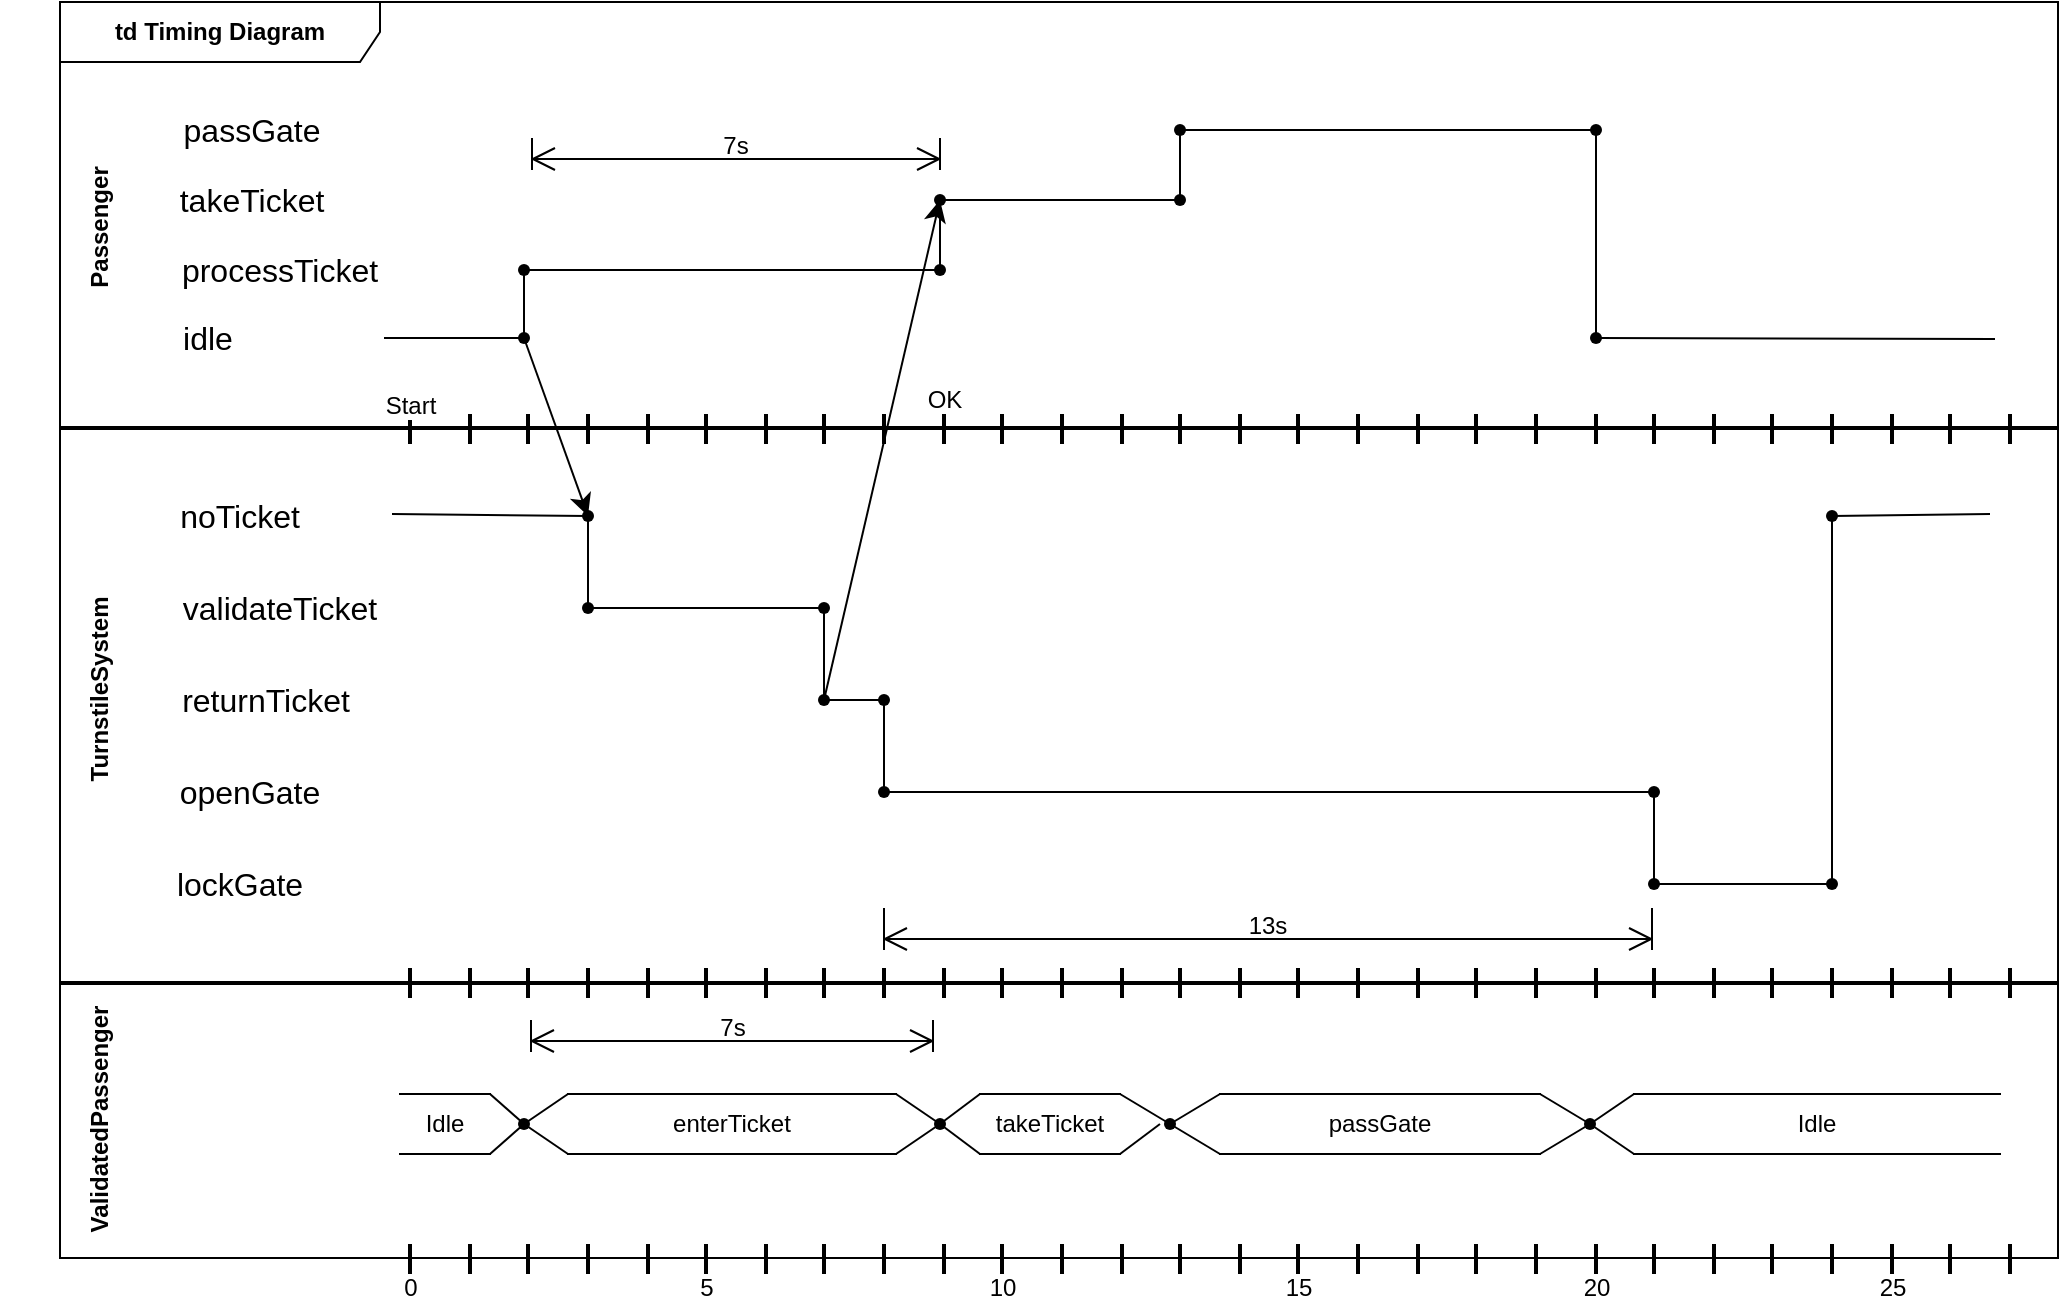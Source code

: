 <mxfile version="25.0.2">
  <diagram name="Page-1" id="YgiLFZP5ekWXbiqk66ZL">
    <mxGraphModel dx="1261" dy="37" grid="1" gridSize="10" guides="1" tooltips="1" connect="1" arrows="1" fold="1" page="0" pageScale="1" pageWidth="1169" pageHeight="827" math="0" shadow="0">
      <root>
        <mxCell id="0" />
        <mxCell id="1" parent="0" />
        <mxCell id="_1h60Payq04_R_aweM01-5" value="td Timing Diagram" style="shape=umlFrame;whiteSpace=wrap;html=1;pointerEvents=0;recursiveResize=0;container=1;collapsible=0;width=160;fontStyle=1" vertex="1" parent="1">
          <mxGeometry x="360" y="1107" width="999" height="628" as="geometry" />
        </mxCell>
        <mxCell id="_1h60Payq04_R_aweM01-6" value="idle" style="text;html=1;align=center;verticalAlign=middle;whiteSpace=wrap;rounded=0;fontSize=16;" vertex="1" parent="_1h60Payq04_R_aweM01-5">
          <mxGeometry x="44" y="153" width="60" height="30" as="geometry" />
        </mxCell>
        <mxCell id="_1h60Payq04_R_aweM01-9" value="processTicket" style="text;html=1;align=center;verticalAlign=middle;whiteSpace=wrap;rounded=0;fontSize=16;" vertex="1" parent="_1h60Payq04_R_aweM01-5">
          <mxGeometry x="80" y="119" width="60" height="30" as="geometry" />
        </mxCell>
        <mxCell id="_1h60Payq04_R_aweM01-10" value="passGate" style="text;html=1;align=center;verticalAlign=middle;whiteSpace=wrap;rounded=0;fontSize=16;" vertex="1" parent="_1h60Payq04_R_aweM01-5">
          <mxGeometry x="66" y="49" width="60" height="30" as="geometry" />
        </mxCell>
        <mxCell id="_1h60Payq04_R_aweM01-11" value="takeTicket" style="text;html=1;align=center;verticalAlign=middle;whiteSpace=wrap;rounded=0;fontSize=16;" vertex="1" parent="_1h60Payq04_R_aweM01-5">
          <mxGeometry x="66" y="84" width="60" height="30" as="geometry" />
        </mxCell>
        <mxCell id="_1h60Payq04_R_aweM01-12" value="noTicket" style="text;html=1;align=center;verticalAlign=middle;whiteSpace=wrap;rounded=0;fontSize=16;" vertex="1" parent="_1h60Payq04_R_aweM01-5">
          <mxGeometry x="60" y="242" width="60" height="30" as="geometry" />
        </mxCell>
        <mxCell id="_1h60Payq04_R_aweM01-13" value="validateTicket" style="text;html=1;align=center;verticalAlign=middle;whiteSpace=wrap;rounded=0;fontSize=16;" vertex="1" parent="_1h60Payq04_R_aweM01-5">
          <mxGeometry x="80" y="288" width="60" height="30" as="geometry" />
        </mxCell>
        <mxCell id="_1h60Payq04_R_aweM01-14" value="returnTicket" style="text;html=1;align=center;verticalAlign=middle;whiteSpace=wrap;rounded=0;fontSize=16;" vertex="1" parent="_1h60Payq04_R_aweM01-5">
          <mxGeometry x="73" y="334" width="60" height="30" as="geometry" />
        </mxCell>
        <mxCell id="_1h60Payq04_R_aweM01-15" value="openGate" style="text;html=1;align=center;verticalAlign=middle;whiteSpace=wrap;rounded=0;fontSize=16;" vertex="1" parent="_1h60Payq04_R_aweM01-5">
          <mxGeometry x="65" y="380" width="60" height="30" as="geometry" />
        </mxCell>
        <mxCell id="_1h60Payq04_R_aweM01-31" style="edgeStyle=none;curved=1;rounded=0;orthogonalLoop=1;jettySize=auto;html=1;fontSize=12;startSize=8;endSize=8;endArrow=none;endFill=0;" edge="1" parent="_1h60Payq04_R_aweM01-5" source="_1h60Payq04_R_aweM01-21" target="_1h60Payq04_R_aweM01-22">
          <mxGeometry relative="1" as="geometry" />
        </mxCell>
        <mxCell id="_1h60Payq04_R_aweM01-118" style="edgeStyle=none;shape=connector;curved=1;rounded=0;orthogonalLoop=1;jettySize=auto;html=1;strokeColor=default;align=center;verticalAlign=middle;fontFamily=Helvetica;fontSize=12;fontColor=default;labelBackgroundColor=default;startSize=8;endArrow=classic;endFill=1;endSize=8;" edge="1" parent="_1h60Payq04_R_aweM01-5" source="_1h60Payq04_R_aweM01-21" target="_1h60Payq04_R_aweM01-34">
          <mxGeometry relative="1" as="geometry" />
        </mxCell>
        <mxCell id="_1h60Payq04_R_aweM01-21" value="" style="shape=waypoint;sketch=0;fillStyle=solid;size=6;pointerEvents=1;points=[];fillColor=none;resizable=0;rotatable=0;perimeter=centerPerimeter;snapToPoint=1;" vertex="1" parent="_1h60Payq04_R_aweM01-5">
          <mxGeometry x="222" y="158" width="20" height="20" as="geometry" />
        </mxCell>
        <mxCell id="_1h60Payq04_R_aweM01-38" style="edgeStyle=none;shape=connector;curved=1;rounded=0;orthogonalLoop=1;jettySize=auto;html=1;strokeColor=default;align=center;verticalAlign=middle;fontFamily=Helvetica;fontSize=12;fontColor=default;labelBackgroundColor=default;startSize=8;endArrow=none;endFill=0;endSize=8;" edge="1" parent="_1h60Payq04_R_aweM01-5" source="_1h60Payq04_R_aweM01-22" target="_1h60Payq04_R_aweM01-32">
          <mxGeometry relative="1" as="geometry" />
        </mxCell>
        <mxCell id="_1h60Payq04_R_aweM01-22" value="" style="shape=waypoint;sketch=0;fillStyle=solid;size=6;pointerEvents=1;points=[];fillColor=none;resizable=0;rotatable=0;perimeter=centerPerimeter;snapToPoint=1;" vertex="1" parent="_1h60Payq04_R_aweM01-5">
          <mxGeometry x="222" y="124" width="20" height="20" as="geometry" />
        </mxCell>
        <mxCell id="_1h60Payq04_R_aweM01-54" style="edgeStyle=none;shape=connector;curved=1;rounded=0;orthogonalLoop=1;jettySize=auto;html=1;strokeColor=default;align=center;verticalAlign=middle;fontFamily=Helvetica;fontSize=12;fontColor=default;labelBackgroundColor=default;startSize=8;endArrow=none;endFill=0;endSize=8;" edge="1" parent="_1h60Payq04_R_aweM01-5" source="_1h60Payq04_R_aweM01-23" target="_1h60Payq04_R_aweM01-35">
          <mxGeometry relative="1" as="geometry" />
        </mxCell>
        <mxCell id="_1h60Payq04_R_aweM01-23" value="" style="shape=waypoint;sketch=0;fillStyle=solid;size=6;pointerEvents=1;points=[];fillColor=none;resizable=0;rotatable=0;perimeter=centerPerimeter;snapToPoint=1;" vertex="1" parent="_1h60Payq04_R_aweM01-5">
          <mxGeometry x="254" y="293" width="20" height="20" as="geometry" />
        </mxCell>
        <mxCell id="_1h60Payq04_R_aweM01-56" style="edgeStyle=none;shape=connector;curved=1;rounded=0;orthogonalLoop=1;jettySize=auto;html=1;strokeColor=default;align=center;verticalAlign=middle;fontFamily=Helvetica;fontSize=12;fontColor=default;labelBackgroundColor=default;startSize=8;endArrow=none;endFill=0;endSize=8;" edge="1" parent="_1h60Payq04_R_aweM01-5" source="_1h60Payq04_R_aweM01-24" target="_1h60Payq04_R_aweM01-36">
          <mxGeometry relative="1" as="geometry" />
        </mxCell>
        <mxCell id="_1h60Payq04_R_aweM01-24" value="" style="shape=waypoint;sketch=0;fillStyle=solid;size=6;pointerEvents=1;points=[];fillColor=none;resizable=0;rotatable=0;perimeter=centerPerimeter;snapToPoint=1;" vertex="1" parent="_1h60Payq04_R_aweM01-5">
          <mxGeometry x="372" y="339" width="20" height="20" as="geometry" />
        </mxCell>
        <mxCell id="_1h60Payq04_R_aweM01-40" style="edgeStyle=none;shape=connector;curved=1;rounded=0;orthogonalLoop=1;jettySize=auto;html=1;strokeColor=default;align=center;verticalAlign=middle;fontFamily=Helvetica;fontSize=12;fontColor=default;labelBackgroundColor=default;startSize=8;endArrow=none;endFill=0;endSize=8;" edge="1" parent="_1h60Payq04_R_aweM01-5" source="_1h60Payq04_R_aweM01-25" target="_1h60Payq04_R_aweM01-33">
          <mxGeometry relative="1" as="geometry" />
        </mxCell>
        <mxCell id="_1h60Payq04_R_aweM01-25" value="" style="shape=waypoint;sketch=0;fillStyle=solid;size=6;pointerEvents=1;points=[];fillColor=none;resizable=0;rotatable=0;perimeter=centerPerimeter;snapToPoint=1;" vertex="1" parent="_1h60Payq04_R_aweM01-5">
          <mxGeometry x="430" y="89" width="20" height="20" as="geometry" />
        </mxCell>
        <mxCell id="_1h60Payq04_R_aweM01-60" style="edgeStyle=none;shape=connector;curved=1;rounded=0;orthogonalLoop=1;jettySize=auto;html=1;strokeColor=default;align=center;verticalAlign=middle;fontFamily=Helvetica;fontSize=12;fontColor=default;labelBackgroundColor=default;startSize=8;endArrow=none;endFill=0;endSize=8;" edge="1" parent="_1h60Payq04_R_aweM01-5" source="_1h60Payq04_R_aweM01-26" target="_1h60Payq04_R_aweM01-37">
          <mxGeometry relative="1" as="geometry" />
        </mxCell>
        <mxCell id="_1h60Payq04_R_aweM01-26" value="" style="shape=waypoint;sketch=0;fillStyle=solid;size=6;pointerEvents=1;points=[];fillColor=none;resizable=0;rotatable=0;perimeter=centerPerimeter;snapToPoint=1;" vertex="1" parent="_1h60Payq04_R_aweM01-5">
          <mxGeometry x="402" y="385" width="20" height="20" as="geometry" />
        </mxCell>
        <mxCell id="_1h60Payq04_R_aweM01-44" style="edgeStyle=none;shape=connector;curved=1;rounded=0;orthogonalLoop=1;jettySize=auto;html=1;strokeColor=default;align=center;verticalAlign=middle;fontFamily=Helvetica;fontSize=12;fontColor=default;labelBackgroundColor=default;startSize=8;endArrow=none;endFill=0;endSize=8;" edge="1" parent="_1h60Payq04_R_aweM01-5" source="_1h60Payq04_R_aweM01-27" target="_1h60Payq04_R_aweM01-43">
          <mxGeometry relative="1" as="geometry" />
        </mxCell>
        <mxCell id="_1h60Payq04_R_aweM01-27" value="" style="shape=waypoint;sketch=0;fillStyle=solid;size=6;pointerEvents=1;points=[];fillColor=none;resizable=0;rotatable=0;perimeter=centerPerimeter;snapToPoint=1;" vertex="1" parent="_1h60Payq04_R_aweM01-5">
          <mxGeometry x="550" y="54" width="20" height="20" as="geometry" />
        </mxCell>
        <mxCell id="_1h60Payq04_R_aweM01-28" value="lockGate" style="text;html=1;align=center;verticalAlign=middle;whiteSpace=wrap;rounded=0;fontSize=16;" vertex="1" parent="_1h60Payq04_R_aweM01-5">
          <mxGeometry x="60" y="426" width="60" height="30" as="geometry" />
        </mxCell>
        <mxCell id="_1h60Payq04_R_aweM01-62" style="edgeStyle=none;shape=connector;curved=1;rounded=0;orthogonalLoop=1;jettySize=auto;html=1;strokeColor=default;align=center;verticalAlign=middle;fontFamily=Helvetica;fontSize=12;fontColor=default;labelBackgroundColor=default;startSize=8;endArrow=none;endFill=0;endSize=8;" edge="1" parent="_1h60Payq04_R_aweM01-5" source="_1h60Payq04_R_aweM01-29" target="_1h60Payq04_R_aweM01-59">
          <mxGeometry relative="1" as="geometry" />
        </mxCell>
        <mxCell id="_1h60Payq04_R_aweM01-29" value="" style="shape=waypoint;sketch=0;fillStyle=solid;size=6;pointerEvents=1;points=[];fillColor=none;resizable=0;rotatable=0;perimeter=centerPerimeter;snapToPoint=1;" vertex="1" parent="_1h60Payq04_R_aweM01-5">
          <mxGeometry x="787" y="431" width="20" height="20" as="geometry" />
        </mxCell>
        <mxCell id="_1h60Payq04_R_aweM01-39" style="edgeStyle=none;shape=connector;curved=1;rounded=0;orthogonalLoop=1;jettySize=auto;html=1;strokeColor=default;align=center;verticalAlign=middle;fontFamily=Helvetica;fontSize=12;fontColor=default;labelBackgroundColor=default;startSize=8;endArrow=none;endFill=0;endSize=8;" edge="1" parent="_1h60Payq04_R_aweM01-5" source="_1h60Payq04_R_aweM01-32" target="_1h60Payq04_R_aweM01-25">
          <mxGeometry relative="1" as="geometry" />
        </mxCell>
        <mxCell id="_1h60Payq04_R_aweM01-32" value="" style="shape=waypoint;sketch=0;fillStyle=solid;size=6;pointerEvents=1;points=[];fillColor=none;resizable=0;rotatable=0;perimeter=centerPerimeter;snapToPoint=1;fontFamily=Helvetica;fontSize=12;fontColor=default;labelBackgroundColor=default;" vertex="1" parent="_1h60Payq04_R_aweM01-5">
          <mxGeometry x="430" y="124" width="20" height="20" as="geometry" />
        </mxCell>
        <mxCell id="_1h60Payq04_R_aweM01-41" style="edgeStyle=none;shape=connector;curved=1;rounded=0;orthogonalLoop=1;jettySize=auto;html=1;strokeColor=default;align=center;verticalAlign=middle;fontFamily=Helvetica;fontSize=12;fontColor=default;labelBackgroundColor=default;startSize=8;endArrow=none;endFill=0;endSize=8;" edge="1" parent="_1h60Payq04_R_aweM01-5" source="_1h60Payq04_R_aweM01-33" target="_1h60Payq04_R_aweM01-27">
          <mxGeometry relative="1" as="geometry" />
        </mxCell>
        <mxCell id="_1h60Payq04_R_aweM01-33" value="" style="shape=waypoint;sketch=0;fillStyle=solid;size=6;pointerEvents=1;points=[];fillColor=none;resizable=0;rotatable=0;perimeter=centerPerimeter;snapToPoint=1;fontFamily=Helvetica;fontSize=12;fontColor=default;labelBackgroundColor=default;" vertex="1" parent="_1h60Payq04_R_aweM01-5">
          <mxGeometry x="550" y="89" width="20" height="20" as="geometry" />
        </mxCell>
        <mxCell id="_1h60Payq04_R_aweM01-53" style="edgeStyle=none;shape=connector;curved=1;rounded=0;orthogonalLoop=1;jettySize=auto;html=1;strokeColor=default;align=center;verticalAlign=middle;fontFamily=Helvetica;fontSize=12;fontColor=default;labelBackgroundColor=default;startSize=8;endArrow=none;endFill=0;endSize=8;" edge="1" parent="_1h60Payq04_R_aweM01-5" source="_1h60Payq04_R_aweM01-34" target="_1h60Payq04_R_aweM01-23">
          <mxGeometry relative="1" as="geometry" />
        </mxCell>
        <mxCell id="_1h60Payq04_R_aweM01-34" value="" style="shape=waypoint;sketch=0;fillStyle=solid;size=6;pointerEvents=1;points=[];fillColor=none;resizable=0;rotatable=0;perimeter=centerPerimeter;snapToPoint=1;fontFamily=Helvetica;fontSize=12;fontColor=default;labelBackgroundColor=default;" vertex="1" parent="_1h60Payq04_R_aweM01-5">
          <mxGeometry x="254" y="247" width="20" height="20" as="geometry" />
        </mxCell>
        <mxCell id="_1h60Payq04_R_aweM01-55" style="edgeStyle=none;shape=connector;curved=1;rounded=0;orthogonalLoop=1;jettySize=auto;html=1;strokeColor=default;align=center;verticalAlign=middle;fontFamily=Helvetica;fontSize=12;fontColor=default;labelBackgroundColor=default;startSize=8;endArrow=none;endFill=0;endSize=8;" edge="1" parent="_1h60Payq04_R_aweM01-5" source="_1h60Payq04_R_aweM01-35" target="_1h60Payq04_R_aweM01-24">
          <mxGeometry relative="1" as="geometry" />
        </mxCell>
        <mxCell id="_1h60Payq04_R_aweM01-35" value="" style="shape=waypoint;sketch=0;fillStyle=solid;size=6;pointerEvents=1;points=[];fillColor=none;resizable=0;rotatable=0;perimeter=centerPerimeter;snapToPoint=1;fontFamily=Helvetica;fontSize=12;fontColor=default;labelBackgroundColor=default;" vertex="1" parent="_1h60Payq04_R_aweM01-5">
          <mxGeometry x="372" y="293" width="20" height="20" as="geometry" />
        </mxCell>
        <mxCell id="_1h60Payq04_R_aweM01-57" style="edgeStyle=none;shape=connector;curved=1;rounded=0;orthogonalLoop=1;jettySize=auto;html=1;strokeColor=default;align=center;verticalAlign=middle;fontFamily=Helvetica;fontSize=12;fontColor=default;labelBackgroundColor=default;startSize=8;endArrow=none;endFill=0;endSize=8;" edge="1" parent="_1h60Payq04_R_aweM01-5" source="_1h60Payq04_R_aweM01-36" target="_1h60Payq04_R_aweM01-26">
          <mxGeometry relative="1" as="geometry">
            <mxPoint x="460" y="395" as="targetPoint" />
          </mxGeometry>
        </mxCell>
        <mxCell id="_1h60Payq04_R_aweM01-36" value="" style="shape=waypoint;sketch=0;fillStyle=solid;size=6;pointerEvents=1;points=[];fillColor=none;resizable=0;rotatable=0;perimeter=centerPerimeter;snapToPoint=1;fontFamily=Helvetica;fontSize=12;fontColor=default;labelBackgroundColor=default;" vertex="1" parent="_1h60Payq04_R_aweM01-5">
          <mxGeometry x="402" y="339" width="20" height="20" as="geometry" />
        </mxCell>
        <mxCell id="_1h60Payq04_R_aweM01-61" style="edgeStyle=none;shape=connector;curved=1;rounded=0;orthogonalLoop=1;jettySize=auto;html=1;strokeColor=default;align=center;verticalAlign=middle;fontFamily=Helvetica;fontSize=12;fontColor=default;labelBackgroundColor=default;startSize=8;endArrow=none;endFill=0;endSize=8;" edge="1" parent="_1h60Payq04_R_aweM01-5" source="_1h60Payq04_R_aweM01-37" target="_1h60Payq04_R_aweM01-29">
          <mxGeometry relative="1" as="geometry" />
        </mxCell>
        <mxCell id="_1h60Payq04_R_aweM01-37" value="" style="shape=waypoint;sketch=0;fillStyle=solid;size=6;pointerEvents=1;points=[];fillColor=none;resizable=0;rotatable=0;perimeter=centerPerimeter;snapToPoint=1;fontFamily=Helvetica;fontSize=12;fontColor=default;labelBackgroundColor=default;" vertex="1" parent="_1h60Payq04_R_aweM01-5">
          <mxGeometry x="787" y="385" width="20" height="20" as="geometry" />
        </mxCell>
        <mxCell id="_1h60Payq04_R_aweM01-46" style="edgeStyle=none;shape=connector;curved=1;rounded=0;orthogonalLoop=1;jettySize=auto;html=1;strokeColor=default;align=center;verticalAlign=middle;fontFamily=Helvetica;fontSize=12;fontColor=default;labelBackgroundColor=default;startSize=8;endArrow=none;endFill=0;endSize=8;" edge="1" parent="_1h60Payq04_R_aweM01-5" source="_1h60Payq04_R_aweM01-42">
          <mxGeometry relative="1" as="geometry">
            <mxPoint x="967.5" y="168.5" as="targetPoint" />
          </mxGeometry>
        </mxCell>
        <mxCell id="_1h60Payq04_R_aweM01-42" value="" style="shape=waypoint;sketch=0;fillStyle=solid;size=6;pointerEvents=1;points=[];fillColor=none;resizable=0;rotatable=0;perimeter=centerPerimeter;snapToPoint=1;fontFamily=Helvetica;fontSize=12;fontColor=default;labelBackgroundColor=default;" vertex="1" parent="_1h60Payq04_R_aweM01-5">
          <mxGeometry x="758" y="158" width="20" height="20" as="geometry" />
        </mxCell>
        <mxCell id="_1h60Payq04_R_aweM01-30" value="" style="endArrow=none;html=1;rounded=0;fontSize=12;startSize=8;endSize=8;curved=1;" edge="1" parent="_1h60Payq04_R_aweM01-5" target="_1h60Payq04_R_aweM01-21">
          <mxGeometry width="50" height="50" relative="1" as="geometry">
            <mxPoint x="162" y="168" as="sourcePoint" />
            <mxPoint x="504" y="253" as="targetPoint" />
          </mxGeometry>
        </mxCell>
        <mxCell id="_1h60Payq04_R_aweM01-45" style="edgeStyle=none;shape=connector;curved=1;rounded=0;orthogonalLoop=1;jettySize=auto;html=1;strokeColor=default;align=center;verticalAlign=middle;fontFamily=Helvetica;fontSize=12;fontColor=default;labelBackgroundColor=default;startSize=8;endArrow=none;endFill=0;endSize=8;" edge="1" parent="_1h60Payq04_R_aweM01-5" source="_1h60Payq04_R_aweM01-43" target="_1h60Payq04_R_aweM01-42">
          <mxGeometry relative="1" as="geometry" />
        </mxCell>
        <mxCell id="_1h60Payq04_R_aweM01-43" value="" style="shape=waypoint;sketch=0;fillStyle=solid;size=6;pointerEvents=1;points=[];fillColor=none;resizable=0;rotatable=0;perimeter=centerPerimeter;snapToPoint=1;fontFamily=Helvetica;fontSize=12;fontColor=default;labelBackgroundColor=default;" vertex="1" parent="_1h60Payq04_R_aweM01-5">
          <mxGeometry x="758" y="54" width="20" height="20" as="geometry" />
        </mxCell>
        <mxCell id="_1h60Payq04_R_aweM01-52" value="" style="endArrow=none;html=1;rounded=0;strokeColor=default;align=center;verticalAlign=middle;fontFamily=Helvetica;fontSize=12;fontColor=default;labelBackgroundColor=default;edgeStyle=none;startSize=8;endSize=8;curved=1;" edge="1" parent="_1h60Payq04_R_aweM01-5" target="_1h60Payq04_R_aweM01-34">
          <mxGeometry width="50" height="50" relative="1" as="geometry">
            <mxPoint x="166" y="256" as="sourcePoint" />
            <mxPoint x="504" y="24" as="targetPoint" />
          </mxGeometry>
        </mxCell>
        <mxCell id="_1h60Payq04_R_aweM01-64" style="edgeStyle=none;shape=connector;curved=1;rounded=0;orthogonalLoop=1;jettySize=auto;html=1;strokeColor=default;align=center;verticalAlign=middle;fontFamily=Helvetica;fontSize=12;fontColor=default;labelBackgroundColor=default;startSize=8;endArrow=none;endFill=0;endSize=8;" edge="1" parent="_1h60Payq04_R_aweM01-5" source="_1h60Payq04_R_aweM01-58">
          <mxGeometry relative="1" as="geometry">
            <mxPoint x="965" y="256" as="targetPoint" />
          </mxGeometry>
        </mxCell>
        <mxCell id="_1h60Payq04_R_aweM01-58" value="" style="shape=waypoint;sketch=0;fillStyle=solid;size=6;pointerEvents=1;points=[];fillColor=none;resizable=0;rotatable=0;perimeter=centerPerimeter;snapToPoint=1;fontFamily=Helvetica;fontSize=12;fontColor=default;labelBackgroundColor=default;" vertex="1" parent="_1h60Payq04_R_aweM01-5">
          <mxGeometry x="876" y="247" width="20" height="20" as="geometry" />
        </mxCell>
        <mxCell id="_1h60Payq04_R_aweM01-63" style="edgeStyle=none;shape=connector;curved=1;rounded=0;orthogonalLoop=1;jettySize=auto;html=1;strokeColor=default;align=center;verticalAlign=middle;fontFamily=Helvetica;fontSize=12;fontColor=default;labelBackgroundColor=default;startSize=8;endArrow=none;endFill=0;endSize=8;" edge="1" parent="_1h60Payq04_R_aweM01-5" source="_1h60Payq04_R_aweM01-59" target="_1h60Payq04_R_aweM01-58">
          <mxGeometry relative="1" as="geometry" />
        </mxCell>
        <mxCell id="_1h60Payq04_R_aweM01-59" value="" style="shape=waypoint;sketch=0;fillStyle=solid;size=6;pointerEvents=1;points=[];fillColor=none;resizable=0;rotatable=0;perimeter=centerPerimeter;snapToPoint=1;fontFamily=Helvetica;fontSize=12;fontColor=default;labelBackgroundColor=default;" vertex="1" parent="_1h60Payq04_R_aweM01-5">
          <mxGeometry x="876" y="431" width="20" height="20" as="geometry" />
        </mxCell>
        <mxCell id="_1h60Payq04_R_aweM01-90" value="" style="group" vertex="1" connectable="0" parent="_1h60Payq04_R_aweM01-5">
          <mxGeometry y="205.5" width="999" height="17.5" as="geometry" />
        </mxCell>
        <mxCell id="_1h60Payq04_R_aweM01-50" value="" style="line;strokeWidth=2;html=1;fontFamily=Helvetica;fontSize=12;fontColor=default;labelBackgroundColor=default;" vertex="1" parent="_1h60Payq04_R_aweM01-90">
          <mxGeometry y="2.5" width="999" height="10" as="geometry" />
        </mxCell>
        <mxCell id="_1h60Payq04_R_aweM01-65" value="" style="line;strokeWidth=2;direction=south;html=1;fontFamily=Helvetica;fontSize=12;fontColor=default;labelBackgroundColor=default;verticalAlign=bottom;" vertex="1" parent="_1h60Payq04_R_aweM01-90">
          <mxGeometry x="259" y="0.5" width="10" height="15" as="geometry" />
        </mxCell>
        <mxCell id="_1h60Payq04_R_aweM01-66" value="" style="line;strokeWidth=2;direction=south;html=1;fontFamily=Helvetica;fontSize=12;fontColor=default;labelBackgroundColor=default;verticalAlign=bottom;" vertex="1" parent="_1h60Payq04_R_aweM01-90">
          <mxGeometry x="348" y="0.5" width="10" height="15" as="geometry" />
        </mxCell>
        <mxCell id="_1h60Payq04_R_aweM01-67" value="" style="line;strokeWidth=2;direction=south;html=1;fontFamily=Helvetica;fontSize=12;fontColor=default;labelBackgroundColor=default;verticalAlign=bottom;" vertex="1" parent="_1h60Payq04_R_aweM01-90">
          <mxGeometry x="289" y="0.5" width="10" height="15" as="geometry" />
        </mxCell>
        <mxCell id="_1h60Payq04_R_aweM01-68" value="" style="line;strokeWidth=2;direction=south;html=1;fontFamily=Helvetica;fontSize=12;fontColor=default;labelBackgroundColor=default;verticalAlign=bottom;" vertex="1" parent="_1h60Payq04_R_aweM01-90">
          <mxGeometry x="318" y="0.5" width="10" height="15" as="geometry" />
        </mxCell>
        <mxCell id="_1h60Payq04_R_aweM01-69" value="" style="line;strokeWidth=2;direction=south;html=1;fontFamily=Helvetica;fontSize=12;fontColor=default;labelBackgroundColor=default;verticalAlign=bottom;" vertex="1" parent="_1h60Payq04_R_aweM01-90">
          <mxGeometry x="377" y="0.5" width="10" height="15" as="geometry" />
        </mxCell>
        <mxCell id="_1h60Payq04_R_aweM01-70" value="" style="line;strokeWidth=2;direction=south;html=1;fontFamily=Helvetica;fontSize=12;fontColor=default;labelBackgroundColor=default;verticalAlign=bottom;" vertex="1" parent="_1h60Payq04_R_aweM01-90">
          <mxGeometry x="407" y="0.5" width="10" height="15" as="geometry" />
        </mxCell>
        <mxCell id="_1h60Payq04_R_aweM01-71" value="OK" style="line;strokeWidth=2;direction=south;html=1;fontFamily=Helvetica;fontSize=12;fontColor=default;labelBackgroundColor=default;verticalAlign=bottom;spacingTop=0;spacingBottom=13;" vertex="1" parent="_1h60Payq04_R_aweM01-90">
          <mxGeometry x="437" y="0.5" width="10" height="15" as="geometry" />
        </mxCell>
        <mxCell id="_1h60Payq04_R_aweM01-72" value="" style="line;strokeWidth=2;direction=south;html=1;fontFamily=Helvetica;fontSize=12;fontColor=default;labelBackgroundColor=default;verticalAlign=bottom;" vertex="1" parent="_1h60Payq04_R_aweM01-90">
          <mxGeometry x="466" y="0.5" width="10" height="15" as="geometry" />
        </mxCell>
        <mxCell id="_1h60Payq04_R_aweM01-73" value="" style="line;strokeWidth=2;direction=south;html=1;fontFamily=Helvetica;fontSize=12;fontColor=default;labelBackgroundColor=default;verticalAlign=bottom;" vertex="1" parent="_1h60Payq04_R_aweM01-90">
          <mxGeometry x="496" y="0.5" width="10" height="15" as="geometry" />
        </mxCell>
        <mxCell id="_1h60Payq04_R_aweM01-74" value="" style="line;strokeWidth=2;direction=south;html=1;fontFamily=Helvetica;fontSize=12;fontColor=default;labelBackgroundColor=default;verticalAlign=bottom;" vertex="1" parent="_1h60Payq04_R_aweM01-90">
          <mxGeometry x="526" y="0.5" width="10" height="15" as="geometry" />
        </mxCell>
        <mxCell id="_1h60Payq04_R_aweM01-75" value="" style="line;strokeWidth=2;direction=south;html=1;fontFamily=Helvetica;fontSize=12;fontColor=default;labelBackgroundColor=default;verticalAlign=bottom;" vertex="1" parent="_1h60Payq04_R_aweM01-90">
          <mxGeometry x="555" y="0.5" width="10" height="15" as="geometry" />
        </mxCell>
        <mxCell id="_1h60Payq04_R_aweM01-76" value="" style="line;strokeWidth=2;direction=south;html=1;fontFamily=Helvetica;fontSize=12;fontColor=default;labelBackgroundColor=default;verticalAlign=bottom;" vertex="1" parent="_1h60Payq04_R_aweM01-90">
          <mxGeometry x="585" y="0.5" width="10" height="15" as="geometry" />
        </mxCell>
        <mxCell id="_1h60Payq04_R_aweM01-77" value="" style="line;strokeWidth=2;direction=south;html=1;fontFamily=Helvetica;fontSize=12;fontColor=default;labelBackgroundColor=default;verticalAlign=bottom;" vertex="1" parent="_1h60Payq04_R_aweM01-90">
          <mxGeometry x="614" y="0.5" width="10" height="15" as="geometry" />
        </mxCell>
        <mxCell id="_1h60Payq04_R_aweM01-78" value="" style="line;strokeWidth=2;direction=south;html=1;fontFamily=Helvetica;fontSize=12;fontColor=default;labelBackgroundColor=default;verticalAlign=bottom;" vertex="1" parent="_1h60Payq04_R_aweM01-90">
          <mxGeometry x="644" y="0.5" width="10" height="15" as="geometry" />
        </mxCell>
        <mxCell id="_1h60Payq04_R_aweM01-79" value="" style="line;strokeWidth=2;direction=south;html=1;fontFamily=Helvetica;fontSize=12;fontColor=default;labelBackgroundColor=default;verticalAlign=bottom;" vertex="1" parent="_1h60Payq04_R_aweM01-90">
          <mxGeometry x="674" y="0.5" width="10" height="15" as="geometry" />
        </mxCell>
        <mxCell id="_1h60Payq04_R_aweM01-80" value="" style="line;strokeWidth=2;direction=south;html=1;fontFamily=Helvetica;fontSize=12;fontColor=default;labelBackgroundColor=default;verticalAlign=bottom;" vertex="1" parent="_1h60Payq04_R_aweM01-90">
          <mxGeometry x="703" y="0.5" width="10" height="15" as="geometry" />
        </mxCell>
        <mxCell id="_1h60Payq04_R_aweM01-81" value="" style="line;strokeWidth=2;direction=south;html=1;fontFamily=Helvetica;fontSize=12;fontColor=default;labelBackgroundColor=default;verticalAlign=bottom;" vertex="1" parent="_1h60Payq04_R_aweM01-90">
          <mxGeometry x="733" y="0.5" width="10" height="15" as="geometry" />
        </mxCell>
        <mxCell id="_1h60Payq04_R_aweM01-82" value="" style="line;strokeWidth=2;direction=south;html=1;fontFamily=Helvetica;fontSize=12;fontColor=default;labelBackgroundColor=default;verticalAlign=bottom;" vertex="1" parent="_1h60Payq04_R_aweM01-90">
          <mxGeometry x="763" y="0.5" width="10" height="15" as="geometry" />
        </mxCell>
        <mxCell id="_1h60Payq04_R_aweM01-83" value="" style="line;strokeWidth=2;direction=south;html=1;fontFamily=Helvetica;fontSize=12;fontColor=default;labelBackgroundColor=default;verticalAlign=bottom;" vertex="1" parent="_1h60Payq04_R_aweM01-90">
          <mxGeometry x="792" y="0.5" width="10" height="15" as="geometry" />
        </mxCell>
        <mxCell id="_1h60Payq04_R_aweM01-84" value="" style="line;strokeWidth=2;direction=south;html=1;fontFamily=Helvetica;fontSize=12;fontColor=default;labelBackgroundColor=default;verticalAlign=bottom;" vertex="1" parent="_1h60Payq04_R_aweM01-90">
          <mxGeometry x="822" y="0.5" width="10" height="15" as="geometry" />
        </mxCell>
        <mxCell id="_1h60Payq04_R_aweM01-85" value="" style="line;strokeWidth=2;direction=south;html=1;fontFamily=Helvetica;fontSize=12;fontColor=default;labelBackgroundColor=default;verticalAlign=bottom;" vertex="1" parent="_1h60Payq04_R_aweM01-90">
          <mxGeometry x="851" y="0.5" width="10" height="15" as="geometry" />
        </mxCell>
        <mxCell id="_1h60Payq04_R_aweM01-86" value="" style="line;strokeWidth=2;direction=south;html=1;fontFamily=Helvetica;fontSize=12;fontColor=default;labelBackgroundColor=default;verticalAlign=bottom;" vertex="1" parent="_1h60Payq04_R_aweM01-90">
          <mxGeometry x="881" y="0.5" width="10" height="15" as="geometry" />
        </mxCell>
        <mxCell id="_1h60Payq04_R_aweM01-87" value="" style="line;strokeWidth=2;direction=south;html=1;fontFamily=Helvetica;fontSize=12;fontColor=default;labelBackgroundColor=default;verticalAlign=bottom;" vertex="1" parent="_1h60Payq04_R_aweM01-90">
          <mxGeometry x="911" y="0.5" width="10" height="15" as="geometry" />
        </mxCell>
        <mxCell id="_1h60Payq04_R_aweM01-88" value="" style="line;strokeWidth=2;direction=south;html=1;fontFamily=Helvetica;fontSize=12;fontColor=default;labelBackgroundColor=default;verticalAlign=bottom;" vertex="1" parent="_1h60Payq04_R_aweM01-90">
          <mxGeometry x="940" y="0.5" width="10" height="15" as="geometry" />
        </mxCell>
        <mxCell id="_1h60Payq04_R_aweM01-89" value="" style="line;strokeWidth=2;direction=south;html=1;fontFamily=Helvetica;fontSize=12;fontColor=default;labelBackgroundColor=default;verticalAlign=bottom;" vertex="1" parent="_1h60Payq04_R_aweM01-90">
          <mxGeometry x="970" y="0.5" width="10" height="15" as="geometry" />
        </mxCell>
        <mxCell id="_1h60Payq04_R_aweM01-122" value="" style="line;strokeWidth=2;direction=south;html=1;fontFamily=Helvetica;fontSize=12;fontColor=default;labelBackgroundColor=default;verticalAlign=bottom;" vertex="1" parent="_1h60Payq04_R_aweM01-90">
          <mxGeometry x="200" y="0.5" width="10" height="15" as="geometry" />
        </mxCell>
        <mxCell id="_1h60Payq04_R_aweM01-123" value="Start" style="line;strokeWidth=2;direction=south;html=1;fontFamily=Helvetica;fontSize=12;fontColor=default;labelBackgroundColor=default;verticalAlign=bottom;spacingBottom=10;" vertex="1" parent="_1h60Payq04_R_aweM01-90">
          <mxGeometry x="170" y="0.5" width="10" height="15" as="geometry" />
        </mxCell>
        <mxCell id="_1h60Payq04_R_aweM01-91" value="" style="group" vertex="1" connectable="0" parent="_1h60Payq04_R_aweM01-5">
          <mxGeometry y="483" width="999" height="17.5" as="geometry" />
        </mxCell>
        <mxCell id="_1h60Payq04_R_aweM01-92" value="" style="line;strokeWidth=2;html=1;fontFamily=Helvetica;fontSize=12;fontColor=default;labelBackgroundColor=default;" vertex="1" parent="_1h60Payq04_R_aweM01-91">
          <mxGeometry y="2.5" width="999" height="10" as="geometry" />
        </mxCell>
        <mxCell id="_1h60Payq04_R_aweM01-93" value="" style="line;strokeWidth=2;direction=south;html=1;fontFamily=Helvetica;fontSize=12;fontColor=default;labelBackgroundColor=default;verticalAlign=bottom;" vertex="1" parent="_1h60Payq04_R_aweM01-91">
          <mxGeometry x="259" width="10" height="15" as="geometry" />
        </mxCell>
        <mxCell id="_1h60Payq04_R_aweM01-94" value="" style="line;strokeWidth=2;direction=south;html=1;fontFamily=Helvetica;fontSize=12;fontColor=default;labelBackgroundColor=default;verticalAlign=bottom;" vertex="1" parent="_1h60Payq04_R_aweM01-91">
          <mxGeometry x="348" width="10" height="15" as="geometry" />
        </mxCell>
        <mxCell id="_1h60Payq04_R_aweM01-95" value="" style="line;strokeWidth=2;direction=south;html=1;fontFamily=Helvetica;fontSize=12;fontColor=default;labelBackgroundColor=default;verticalAlign=bottom;" vertex="1" parent="_1h60Payq04_R_aweM01-91">
          <mxGeometry x="289" width="10" height="15" as="geometry" />
        </mxCell>
        <mxCell id="_1h60Payq04_R_aweM01-96" value="" style="line;strokeWidth=2;direction=south;html=1;fontFamily=Helvetica;fontSize=12;fontColor=default;labelBackgroundColor=default;verticalAlign=bottom;" vertex="1" parent="_1h60Payq04_R_aweM01-91">
          <mxGeometry x="318" width="10" height="15" as="geometry" />
        </mxCell>
        <mxCell id="_1h60Payq04_R_aweM01-97" value="" style="line;strokeWidth=2;direction=south;html=1;fontFamily=Helvetica;fontSize=12;fontColor=default;labelBackgroundColor=default;verticalAlign=bottom;" vertex="1" parent="_1h60Payq04_R_aweM01-91">
          <mxGeometry x="377" width="10" height="15" as="geometry" />
        </mxCell>
        <mxCell id="_1h60Payq04_R_aweM01-98" value="" style="line;strokeWidth=2;direction=south;html=1;fontFamily=Helvetica;fontSize=12;fontColor=default;labelBackgroundColor=default;verticalAlign=bottom;" vertex="1" parent="_1h60Payq04_R_aweM01-91">
          <mxGeometry x="407" width="10" height="15" as="geometry" />
        </mxCell>
        <mxCell id="_1h60Payq04_R_aweM01-99" value="" style="line;strokeWidth=2;direction=south;html=1;fontFamily=Helvetica;fontSize=12;fontColor=default;labelBackgroundColor=default;verticalAlign=bottom;" vertex="1" parent="_1h60Payq04_R_aweM01-91">
          <mxGeometry x="437" width="10" height="15" as="geometry" />
        </mxCell>
        <mxCell id="_1h60Payq04_R_aweM01-100" value="" style="line;strokeWidth=2;direction=south;html=1;fontFamily=Helvetica;fontSize=12;fontColor=default;labelBackgroundColor=default;verticalAlign=bottom;" vertex="1" parent="_1h60Payq04_R_aweM01-91">
          <mxGeometry x="466" width="10" height="15" as="geometry" />
        </mxCell>
        <mxCell id="_1h60Payq04_R_aweM01-101" value="" style="line;strokeWidth=2;direction=south;html=1;fontFamily=Helvetica;fontSize=12;fontColor=default;labelBackgroundColor=default;verticalAlign=bottom;" vertex="1" parent="_1h60Payq04_R_aweM01-91">
          <mxGeometry x="496" width="10" height="15" as="geometry" />
        </mxCell>
        <mxCell id="_1h60Payq04_R_aweM01-102" value="" style="line;strokeWidth=2;direction=south;html=1;fontFamily=Helvetica;fontSize=12;fontColor=default;labelBackgroundColor=default;verticalAlign=bottom;" vertex="1" parent="_1h60Payq04_R_aweM01-91">
          <mxGeometry x="526" width="10" height="15" as="geometry" />
        </mxCell>
        <mxCell id="_1h60Payq04_R_aweM01-103" value="" style="line;strokeWidth=2;direction=south;html=1;fontFamily=Helvetica;fontSize=12;fontColor=default;labelBackgroundColor=default;verticalAlign=bottom;" vertex="1" parent="_1h60Payq04_R_aweM01-91">
          <mxGeometry x="555" width="10" height="15" as="geometry" />
        </mxCell>
        <mxCell id="_1h60Payq04_R_aweM01-104" value="" style="line;strokeWidth=2;direction=south;html=1;fontFamily=Helvetica;fontSize=12;fontColor=default;labelBackgroundColor=default;verticalAlign=bottom;" vertex="1" parent="_1h60Payq04_R_aweM01-91">
          <mxGeometry x="585" width="10" height="15" as="geometry" />
        </mxCell>
        <mxCell id="_1h60Payq04_R_aweM01-105" value="" style="line;strokeWidth=2;direction=south;html=1;fontFamily=Helvetica;fontSize=12;fontColor=default;labelBackgroundColor=default;verticalAlign=bottom;" vertex="1" parent="_1h60Payq04_R_aweM01-91">
          <mxGeometry x="614" width="10" height="15" as="geometry" />
        </mxCell>
        <mxCell id="_1h60Payq04_R_aweM01-106" value="" style="line;strokeWidth=2;direction=south;html=1;fontFamily=Helvetica;fontSize=12;fontColor=default;labelBackgroundColor=default;verticalAlign=bottom;" vertex="1" parent="_1h60Payq04_R_aweM01-91">
          <mxGeometry x="644" width="10" height="15" as="geometry" />
        </mxCell>
        <mxCell id="_1h60Payq04_R_aweM01-107" value="" style="line;strokeWidth=2;direction=south;html=1;fontFamily=Helvetica;fontSize=12;fontColor=default;labelBackgroundColor=default;verticalAlign=bottom;" vertex="1" parent="_1h60Payq04_R_aweM01-91">
          <mxGeometry x="674" width="10" height="15" as="geometry" />
        </mxCell>
        <mxCell id="_1h60Payq04_R_aweM01-108" value="" style="line;strokeWidth=2;direction=south;html=1;fontFamily=Helvetica;fontSize=12;fontColor=default;labelBackgroundColor=default;verticalAlign=bottom;" vertex="1" parent="_1h60Payq04_R_aweM01-91">
          <mxGeometry x="703" width="10" height="15" as="geometry" />
        </mxCell>
        <mxCell id="_1h60Payq04_R_aweM01-109" value="" style="line;strokeWidth=2;direction=south;html=1;fontFamily=Helvetica;fontSize=12;fontColor=default;labelBackgroundColor=default;verticalAlign=bottom;" vertex="1" parent="_1h60Payq04_R_aweM01-91">
          <mxGeometry x="733" width="10" height="15" as="geometry" />
        </mxCell>
        <mxCell id="_1h60Payq04_R_aweM01-110" value="" style="line;strokeWidth=2;direction=south;html=1;fontFamily=Helvetica;fontSize=12;fontColor=default;labelBackgroundColor=default;verticalAlign=bottom;" vertex="1" parent="_1h60Payq04_R_aweM01-91">
          <mxGeometry x="763" width="10" height="15" as="geometry" />
        </mxCell>
        <mxCell id="_1h60Payq04_R_aweM01-111" value="" style="line;strokeWidth=2;direction=south;html=1;fontFamily=Helvetica;fontSize=12;fontColor=default;labelBackgroundColor=default;verticalAlign=bottom;" vertex="1" parent="_1h60Payq04_R_aweM01-91">
          <mxGeometry x="792" width="10" height="15" as="geometry" />
        </mxCell>
        <mxCell id="_1h60Payq04_R_aweM01-112" value="" style="line;strokeWidth=2;direction=south;html=1;fontFamily=Helvetica;fontSize=12;fontColor=default;labelBackgroundColor=default;verticalAlign=bottom;" vertex="1" parent="_1h60Payq04_R_aweM01-91">
          <mxGeometry x="822" width="10" height="15" as="geometry" />
        </mxCell>
        <mxCell id="_1h60Payq04_R_aweM01-113" value="" style="line;strokeWidth=2;direction=south;html=1;fontFamily=Helvetica;fontSize=12;fontColor=default;labelBackgroundColor=default;verticalAlign=bottom;" vertex="1" parent="_1h60Payq04_R_aweM01-91">
          <mxGeometry x="851" width="10" height="15" as="geometry" />
        </mxCell>
        <mxCell id="_1h60Payq04_R_aweM01-114" value="" style="line;strokeWidth=2;direction=south;html=1;fontFamily=Helvetica;fontSize=12;fontColor=default;labelBackgroundColor=default;verticalAlign=bottom;" vertex="1" parent="_1h60Payq04_R_aweM01-91">
          <mxGeometry x="881" width="10" height="15" as="geometry" />
        </mxCell>
        <mxCell id="_1h60Payq04_R_aweM01-115" value="" style="line;strokeWidth=2;direction=south;html=1;fontFamily=Helvetica;fontSize=12;fontColor=default;labelBackgroundColor=default;verticalAlign=bottom;" vertex="1" parent="_1h60Payq04_R_aweM01-91">
          <mxGeometry x="911" width="10" height="15" as="geometry" />
        </mxCell>
        <mxCell id="_1h60Payq04_R_aweM01-116" value="" style="line;strokeWidth=2;direction=south;html=1;fontFamily=Helvetica;fontSize=12;fontColor=default;labelBackgroundColor=default;verticalAlign=bottom;" vertex="1" parent="_1h60Payq04_R_aweM01-91">
          <mxGeometry x="940" width="10" height="15" as="geometry" />
        </mxCell>
        <mxCell id="_1h60Payq04_R_aweM01-117" value="" style="line;strokeWidth=2;direction=south;html=1;fontFamily=Helvetica;fontSize=12;fontColor=default;labelBackgroundColor=default;verticalAlign=bottom;" vertex="1" parent="_1h60Payq04_R_aweM01-91">
          <mxGeometry x="970" width="10" height="15" as="geometry" />
        </mxCell>
        <mxCell id="_1h60Payq04_R_aweM01-124" value="" style="line;strokeWidth=2;direction=south;html=1;fontFamily=Helvetica;fontSize=12;fontColor=default;labelBackgroundColor=default;verticalAlign=bottom;" vertex="1" parent="_1h60Payq04_R_aweM01-91">
          <mxGeometry x="229" width="10" height="15" as="geometry" />
        </mxCell>
        <mxCell id="_1h60Payq04_R_aweM01-125" value="" style="line;strokeWidth=2;direction=south;html=1;fontFamily=Helvetica;fontSize=12;fontColor=default;labelBackgroundColor=default;verticalAlign=bottom;" vertex="1" parent="_1h60Payq04_R_aweM01-91">
          <mxGeometry x="200" width="10" height="15" as="geometry" />
        </mxCell>
        <mxCell id="_1h60Payq04_R_aweM01-126" value="" style="line;strokeWidth=2;direction=south;html=1;fontFamily=Helvetica;fontSize=12;fontColor=default;labelBackgroundColor=default;verticalAlign=bottom;" vertex="1" parent="_1h60Payq04_R_aweM01-91">
          <mxGeometry x="170" width="10" height="15" as="geometry" />
        </mxCell>
        <mxCell id="_1h60Payq04_R_aweM01-119" value="" style="endArrow=classic;html=1;rounded=0;strokeColor=default;align=center;verticalAlign=middle;fontFamily=Helvetica;fontSize=12;fontColor=default;labelBackgroundColor=default;edgeStyle=none;startSize=8;endSize=8;curved=1;exitX=0.925;exitY=0.625;exitDx=0;exitDy=0;exitPerimeter=0;" edge="1" parent="_1h60Payq04_R_aweM01-5" source="_1h60Payq04_R_aweM01-24" target="_1h60Payq04_R_aweM01-25">
          <mxGeometry width="50" height="50" relative="1" as="geometry">
            <mxPoint x="340" y="303" as="sourcePoint" />
            <mxPoint x="492" y="134" as="targetPoint" />
          </mxGeometry>
        </mxCell>
        <mxCell id="_1h60Payq04_R_aweM01-120" value="13s" style="shape=dimension;whiteSpace=wrap;html=1;align=center;points=[];verticalAlign=bottom;spacingBottom=3;labelBackgroundColor=none;fontFamily=Helvetica;fontSize=12;fontColor=default;" vertex="1" parent="_1h60Payq04_R_aweM01-5">
          <mxGeometry x="412" y="453" width="384" height="21" as="geometry" />
        </mxCell>
        <mxCell id="_1h60Payq04_R_aweM01-121" value="7s" style="shape=dimension;whiteSpace=wrap;html=1;align=center;points=[];verticalAlign=bottom;spacingBottom=3;labelBackgroundColor=none;fontFamily=Helvetica;fontSize=12;fontColor=default;" vertex="1" parent="_1h60Payq04_R_aweM01-5">
          <mxGeometry x="236" y="68" width="204" height="16" as="geometry" />
        </mxCell>
        <mxCell id="_1h60Payq04_R_aweM01-138" style="edgeStyle=none;shape=connector;curved=1;rounded=0;orthogonalLoop=1;jettySize=auto;html=1;entryX=0;entryY=0;entryDx=0;entryDy=0;strokeColor=default;align=center;verticalAlign=middle;fontFamily=Helvetica;fontSize=12;fontColor=default;labelBackgroundColor=default;startSize=8;endArrow=none;endFill=0;endSize=8;" edge="1" parent="_1h60Payq04_R_aweM01-5" source="_1h60Payq04_R_aweM01-130" target="_1h60Payq04_R_aweM01-137">
          <mxGeometry relative="1" as="geometry" />
        </mxCell>
        <mxCell id="_1h60Payq04_R_aweM01-139" style="edgeStyle=none;shape=connector;curved=1;rounded=0;orthogonalLoop=1;jettySize=auto;html=1;entryX=0;entryY=1;entryDx=0;entryDy=0;strokeColor=default;align=center;verticalAlign=middle;fontFamily=Helvetica;fontSize=12;fontColor=default;labelBackgroundColor=default;startSize=8;endArrow=none;endFill=0;endSize=8;" edge="1" parent="_1h60Payq04_R_aweM01-5" source="_1h60Payq04_R_aweM01-130" target="_1h60Payq04_R_aweM01-137">
          <mxGeometry relative="1" as="geometry" />
        </mxCell>
        <mxCell id="_1h60Payq04_R_aweM01-130" value="" style="shape=waypoint;sketch=0;fillStyle=solid;size=6;pointerEvents=1;points=[];fillColor=none;resizable=0;rotatable=0;perimeter=centerPerimeter;snapToPoint=1;fontFamily=Helvetica;fontSize=12;fontColor=default;labelBackgroundColor=default;" vertex="1" parent="_1h60Payq04_R_aweM01-5">
          <mxGeometry x="222" y="551" width="20" height="20" as="geometry" />
        </mxCell>
        <mxCell id="_1h60Payq04_R_aweM01-143" style="edgeStyle=none;shape=connector;curved=1;rounded=0;orthogonalLoop=1;jettySize=auto;html=1;entryX=0;entryY=0;entryDx=0;entryDy=0;strokeColor=default;align=center;verticalAlign=middle;fontFamily=Helvetica;fontSize=12;fontColor=default;labelBackgroundColor=default;startSize=8;endArrow=none;endFill=0;endSize=8;" edge="1" parent="_1h60Payq04_R_aweM01-5" source="_1h60Payq04_R_aweM01-131" target="_1h60Payq04_R_aweM01-142">
          <mxGeometry relative="1" as="geometry" />
        </mxCell>
        <mxCell id="_1h60Payq04_R_aweM01-144" style="edgeStyle=none;shape=connector;curved=1;rounded=0;orthogonalLoop=1;jettySize=auto;html=1;entryX=0;entryY=1;entryDx=0;entryDy=0;strokeColor=default;align=center;verticalAlign=middle;fontFamily=Helvetica;fontSize=12;fontColor=default;labelBackgroundColor=default;startSize=8;endArrow=none;endFill=0;endSize=8;" edge="1" parent="_1h60Payq04_R_aweM01-5" source="_1h60Payq04_R_aweM01-131" target="_1h60Payq04_R_aweM01-142">
          <mxGeometry relative="1" as="geometry" />
        </mxCell>
        <mxCell id="_1h60Payq04_R_aweM01-131" value="" style="shape=waypoint;sketch=0;fillStyle=solid;size=6;pointerEvents=1;points=[];fillColor=none;resizable=0;rotatable=0;perimeter=centerPerimeter;snapToPoint=1;fontFamily=Helvetica;fontSize=12;fontColor=default;labelBackgroundColor=default;" vertex="1" parent="_1h60Payq04_R_aweM01-5">
          <mxGeometry x="430" y="551" width="20" height="20" as="geometry" />
        </mxCell>
        <mxCell id="_1h60Payq04_R_aweM01-149" style="edgeStyle=none;shape=connector;curved=1;rounded=0;orthogonalLoop=1;jettySize=auto;html=1;entryX=0;entryY=0;entryDx=0;entryDy=0;strokeColor=default;align=center;verticalAlign=middle;fontFamily=Helvetica;fontSize=12;fontColor=default;labelBackgroundColor=default;startSize=8;endArrow=none;endFill=0;endSize=8;" edge="1" parent="_1h60Payq04_R_aweM01-5" source="_1h60Payq04_R_aweM01-132" target="_1h60Payq04_R_aweM01-147">
          <mxGeometry relative="1" as="geometry" />
        </mxCell>
        <mxCell id="_1h60Payq04_R_aweM01-150" style="edgeStyle=none;shape=connector;curved=1;rounded=0;orthogonalLoop=1;jettySize=auto;html=1;entryX=0;entryY=1;entryDx=0;entryDy=0;strokeColor=default;align=center;verticalAlign=middle;fontFamily=Helvetica;fontSize=12;fontColor=default;labelBackgroundColor=default;startSize=8;endArrow=none;endFill=0;endSize=8;" edge="1" parent="_1h60Payq04_R_aweM01-5" source="_1h60Payq04_R_aweM01-132" target="_1h60Payq04_R_aweM01-147">
          <mxGeometry relative="1" as="geometry" />
        </mxCell>
        <mxCell id="_1h60Payq04_R_aweM01-132" value="" style="shape=waypoint;sketch=0;fillStyle=solid;size=6;pointerEvents=1;points=[];fillColor=none;resizable=0;rotatable=0;perimeter=centerPerimeter;snapToPoint=1;fontFamily=Helvetica;fontSize=12;fontColor=default;labelBackgroundColor=default;" vertex="1" parent="_1h60Payq04_R_aweM01-5">
          <mxGeometry x="545" y="551" width="20" height="20" as="geometry" />
        </mxCell>
        <mxCell id="_1h60Payq04_R_aweM01-153" style="edgeStyle=none;shape=connector;curved=1;rounded=0;orthogonalLoop=1;jettySize=auto;html=1;entryX=0;entryY=0;entryDx=0;entryDy=0;strokeColor=default;align=center;verticalAlign=middle;fontFamily=Helvetica;fontSize=12;fontColor=default;labelBackgroundColor=default;startSize=8;endArrow=none;endFill=0;endSize=8;" edge="1" parent="_1h60Payq04_R_aweM01-5" source="_1h60Payq04_R_aweM01-133" target="_1h60Payq04_R_aweM01-148">
          <mxGeometry relative="1" as="geometry" />
        </mxCell>
        <mxCell id="_1h60Payq04_R_aweM01-154" style="edgeStyle=none;shape=connector;curved=1;rounded=0;orthogonalLoop=1;jettySize=auto;html=1;entryX=0;entryY=1;entryDx=0;entryDy=0;strokeColor=default;align=center;verticalAlign=middle;fontFamily=Helvetica;fontSize=12;fontColor=default;labelBackgroundColor=default;startSize=8;endArrow=none;endFill=0;endSize=8;" edge="1" parent="_1h60Payq04_R_aweM01-5" source="_1h60Payq04_R_aweM01-133" target="_1h60Payq04_R_aweM01-148">
          <mxGeometry relative="1" as="geometry" />
        </mxCell>
        <mxCell id="_1h60Payq04_R_aweM01-133" value="" style="shape=waypoint;sketch=0;fillStyle=solid;size=6;pointerEvents=1;points=[];fillColor=none;resizable=0;rotatable=0;perimeter=centerPerimeter;snapToPoint=1;fontFamily=Helvetica;fontSize=12;fontColor=default;labelBackgroundColor=default;" vertex="1" parent="_1h60Payq04_R_aweM01-5">
          <mxGeometry x="755" y="551" width="20" height="20" as="geometry" />
        </mxCell>
        <mxCell id="_1h60Payq04_R_aweM01-135" value="" style="edgeStyle=none;shape=connector;curved=1;rounded=0;orthogonalLoop=1;jettySize=auto;html=1;exitX=1;exitY=0;exitDx=0;exitDy=0;strokeColor=default;align=center;verticalAlign=middle;fontFamily=Helvetica;fontSize=12;fontColor=default;labelBackgroundColor=default;startSize=8;endArrow=none;endFill=0;endSize=8;" edge="1" parent="_1h60Payq04_R_aweM01-5" source="_1h60Payq04_R_aweM01-134" target="_1h60Payq04_R_aweM01-130">
          <mxGeometry x="-0.03" relative="1" as="geometry">
            <mxPoint as="offset" />
          </mxGeometry>
        </mxCell>
        <mxCell id="_1h60Payq04_R_aweM01-136" style="edgeStyle=none;shape=connector;curved=1;rounded=0;orthogonalLoop=1;jettySize=auto;html=1;exitX=1;exitY=1;exitDx=0;exitDy=0;strokeColor=default;align=center;verticalAlign=middle;fontFamily=Helvetica;fontSize=12;fontColor=default;labelBackgroundColor=default;startSize=8;endArrow=none;endFill=0;endSize=8;" edge="1" parent="_1h60Payq04_R_aweM01-5" source="_1h60Payq04_R_aweM01-134" target="_1h60Payq04_R_aweM01-130">
          <mxGeometry relative="1" as="geometry" />
        </mxCell>
        <mxCell id="_1h60Payq04_R_aweM01-134" value="Idle" style="shape=partialRectangle;whiteSpace=wrap;html=1;left=0;right=0;fillColor=none;fontFamily=Helvetica;fontSize=12;fontColor=default;labelBackgroundColor=default;" vertex="1" parent="_1h60Payq04_R_aweM01-5">
          <mxGeometry x="170" y="546" width="45" height="30" as="geometry" />
        </mxCell>
        <mxCell id="_1h60Payq04_R_aweM01-140" style="edgeStyle=none;shape=connector;curved=1;rounded=0;orthogonalLoop=1;jettySize=auto;html=1;exitX=1;exitY=0;exitDx=0;exitDy=0;strokeColor=default;align=center;verticalAlign=middle;fontFamily=Helvetica;fontSize=12;fontColor=default;labelBackgroundColor=default;startSize=8;endArrow=none;endFill=0;endSize=8;" edge="1" parent="_1h60Payq04_R_aweM01-5" source="_1h60Payq04_R_aweM01-137" target="_1h60Payq04_R_aweM01-131">
          <mxGeometry relative="1" as="geometry" />
        </mxCell>
        <mxCell id="_1h60Payq04_R_aweM01-141" style="edgeStyle=none;shape=connector;curved=1;rounded=0;orthogonalLoop=1;jettySize=auto;html=1;exitX=1;exitY=1;exitDx=0;exitDy=0;strokeColor=default;align=center;verticalAlign=middle;fontFamily=Helvetica;fontSize=12;fontColor=default;labelBackgroundColor=default;startSize=8;endArrow=none;endFill=0;endSize=8;" edge="1" parent="_1h60Payq04_R_aweM01-5" source="_1h60Payq04_R_aweM01-137" target="_1h60Payq04_R_aweM01-131">
          <mxGeometry relative="1" as="geometry" />
        </mxCell>
        <mxCell id="_1h60Payq04_R_aweM01-137" value="enterTicket" style="shape=partialRectangle;whiteSpace=wrap;html=1;left=0;right=0;fillColor=none;fontFamily=Helvetica;fontSize=12;fontColor=default;labelBackgroundColor=default;" vertex="1" parent="_1h60Payq04_R_aweM01-5">
          <mxGeometry x="254" y="546" width="164" height="30" as="geometry" />
        </mxCell>
        <mxCell id="_1h60Payq04_R_aweM01-145" style="edgeStyle=none;shape=connector;curved=1;rounded=0;orthogonalLoop=1;jettySize=auto;html=1;exitX=1;exitY=0;exitDx=0;exitDy=0;strokeColor=default;align=center;verticalAlign=middle;fontFamily=Helvetica;fontSize=12;fontColor=default;labelBackgroundColor=default;startSize=8;endArrow=none;endFill=0;endSize=8;" edge="1" parent="_1h60Payq04_R_aweM01-5" source="_1h60Payq04_R_aweM01-142" target="_1h60Payq04_R_aweM01-132">
          <mxGeometry relative="1" as="geometry" />
        </mxCell>
        <mxCell id="_1h60Payq04_R_aweM01-146" style="edgeStyle=none;shape=connector;curved=1;rounded=0;orthogonalLoop=1;jettySize=auto;html=1;exitX=1;exitY=1;exitDx=0;exitDy=0;strokeColor=default;align=center;verticalAlign=middle;fontFamily=Helvetica;fontSize=12;fontColor=default;labelBackgroundColor=default;startSize=8;endArrow=none;endFill=0;endSize=8;" edge="1" parent="_1h60Payq04_R_aweM01-5" source="_1h60Payq04_R_aweM01-142">
          <mxGeometry relative="1" as="geometry">
            <mxPoint x="550" y="561" as="targetPoint" />
          </mxGeometry>
        </mxCell>
        <mxCell id="_1h60Payq04_R_aweM01-142" value="takeTicket" style="shape=partialRectangle;whiteSpace=wrap;html=1;left=0;right=0;fillColor=none;fontFamily=Helvetica;fontSize=12;fontColor=default;labelBackgroundColor=default;" vertex="1" parent="_1h60Payq04_R_aweM01-5">
          <mxGeometry x="460" y="546" width="70" height="30" as="geometry" />
        </mxCell>
        <mxCell id="_1h60Payq04_R_aweM01-151" style="edgeStyle=none;shape=connector;curved=1;rounded=0;orthogonalLoop=1;jettySize=auto;html=1;exitX=1;exitY=0;exitDx=0;exitDy=0;strokeColor=default;align=center;verticalAlign=middle;fontFamily=Helvetica;fontSize=12;fontColor=default;labelBackgroundColor=default;startSize=8;endArrow=none;endFill=0;endSize=8;" edge="1" parent="_1h60Payq04_R_aweM01-5" source="_1h60Payq04_R_aweM01-147" target="_1h60Payq04_R_aweM01-133">
          <mxGeometry relative="1" as="geometry" />
        </mxCell>
        <mxCell id="_1h60Payq04_R_aweM01-152" style="edgeStyle=none;shape=connector;curved=1;rounded=0;orthogonalLoop=1;jettySize=auto;html=1;exitX=1;exitY=1;exitDx=0;exitDy=0;strokeColor=default;align=center;verticalAlign=middle;fontFamily=Helvetica;fontSize=12;fontColor=default;labelBackgroundColor=default;startSize=8;endArrow=none;endFill=0;endSize=8;" edge="1" parent="_1h60Payq04_R_aweM01-5" source="_1h60Payq04_R_aweM01-147" target="_1h60Payq04_R_aweM01-133">
          <mxGeometry relative="1" as="geometry" />
        </mxCell>
        <mxCell id="_1h60Payq04_R_aweM01-147" value="passGate" style="shape=partialRectangle;whiteSpace=wrap;html=1;left=0;right=0;fillColor=none;fontFamily=Helvetica;fontSize=12;fontColor=default;labelBackgroundColor=default;" vertex="1" parent="_1h60Payq04_R_aweM01-5">
          <mxGeometry x="580" y="546" width="160" height="30" as="geometry" />
        </mxCell>
        <mxCell id="_1h60Payq04_R_aweM01-148" value="Idle" style="shape=partialRectangle;whiteSpace=wrap;html=1;left=0;right=0;fillColor=none;fontFamily=Helvetica;fontSize=12;fontColor=default;labelBackgroundColor=default;" vertex="1" parent="_1h60Payq04_R_aweM01-5">
          <mxGeometry x="787" y="546" width="183" height="30" as="geometry" />
        </mxCell>
        <mxCell id="_1h60Payq04_R_aweM01-155" value="7s" style="shape=dimension;whiteSpace=wrap;html=1;align=center;points=[];verticalAlign=bottom;spacingBottom=3;labelBackgroundColor=none;fontFamily=Helvetica;fontSize=12;fontColor=default;" vertex="1" parent="_1h60Payq04_R_aweM01-5">
          <mxGeometry x="235.5" y="509" width="201" height="16" as="geometry" />
        </mxCell>
        <mxCell id="_1h60Payq04_R_aweM01-158" value="" style="line;strokeWidth=2;direction=south;html=1;fontFamily=Helvetica;fontSize=12;fontColor=default;labelBackgroundColor=default;verticalAlign=top;" vertex="1" parent="_1h60Payq04_R_aweM01-5">
          <mxGeometry x="259" y="621" width="10" height="15" as="geometry" />
        </mxCell>
        <mxCell id="_1h60Payq04_R_aweM01-159" value="" style="line;strokeWidth=2;direction=south;html=1;fontFamily=Helvetica;fontSize=12;fontColor=default;labelBackgroundColor=default;verticalAlign=top;" vertex="1" parent="_1h60Payq04_R_aweM01-5">
          <mxGeometry x="348" y="621" width="10" height="15" as="geometry" />
        </mxCell>
        <mxCell id="_1h60Payq04_R_aweM01-160" value="" style="line;strokeWidth=2;direction=south;html=1;fontFamily=Helvetica;fontSize=12;fontColor=default;labelBackgroundColor=default;verticalAlign=top;" vertex="1" parent="_1h60Payq04_R_aweM01-5">
          <mxGeometry x="289" y="621" width="10" height="15" as="geometry" />
        </mxCell>
        <mxCell id="_1h60Payq04_R_aweM01-161" value="5" style="line;strokeWidth=2;direction=south;html=1;fontFamily=Helvetica;fontSize=12;fontColor=default;labelBackgroundColor=default;verticalAlign=top;" vertex="1" parent="_1h60Payq04_R_aweM01-5">
          <mxGeometry x="318" y="621" width="10" height="15" as="geometry" />
        </mxCell>
        <mxCell id="_1h60Payq04_R_aweM01-162" value="" style="line;strokeWidth=2;direction=south;html=1;fontFamily=Helvetica;fontSize=12;fontColor=default;labelBackgroundColor=default;verticalAlign=top;" vertex="1" parent="_1h60Payq04_R_aweM01-5">
          <mxGeometry x="377" y="621" width="10" height="15" as="geometry" />
        </mxCell>
        <mxCell id="_1h60Payq04_R_aweM01-163" value="" style="line;strokeWidth=2;direction=south;html=1;fontFamily=Helvetica;fontSize=12;fontColor=default;labelBackgroundColor=default;verticalAlign=top;" vertex="1" parent="_1h60Payq04_R_aweM01-5">
          <mxGeometry x="407" y="621" width="10" height="15" as="geometry" />
        </mxCell>
        <mxCell id="_1h60Payq04_R_aweM01-164" value="" style="line;strokeWidth=2;direction=south;html=1;fontFamily=Helvetica;fontSize=12;fontColor=default;labelBackgroundColor=default;verticalAlign=top;" vertex="1" parent="_1h60Payq04_R_aweM01-5">
          <mxGeometry x="437" y="621" width="10" height="15" as="geometry" />
        </mxCell>
        <mxCell id="_1h60Payq04_R_aweM01-165" value="10" style="line;strokeWidth=2;direction=south;html=1;fontFamily=Helvetica;fontSize=12;fontColor=default;labelBackgroundColor=default;verticalAlign=top;" vertex="1" parent="_1h60Payq04_R_aweM01-5">
          <mxGeometry x="466" y="621" width="10" height="15" as="geometry" />
        </mxCell>
        <mxCell id="_1h60Payq04_R_aweM01-166" value="" style="line;strokeWidth=2;direction=south;html=1;fontFamily=Helvetica;fontSize=12;fontColor=default;labelBackgroundColor=default;verticalAlign=top;" vertex="1" parent="_1h60Payq04_R_aweM01-5">
          <mxGeometry x="496" y="621" width="10" height="15" as="geometry" />
        </mxCell>
        <mxCell id="_1h60Payq04_R_aweM01-167" value="" style="line;strokeWidth=2;direction=south;html=1;fontFamily=Helvetica;fontSize=12;fontColor=default;labelBackgroundColor=default;verticalAlign=top;" vertex="1" parent="_1h60Payq04_R_aweM01-5">
          <mxGeometry x="526" y="621" width="10" height="15" as="geometry" />
        </mxCell>
        <mxCell id="_1h60Payq04_R_aweM01-168" value="" style="line;strokeWidth=2;direction=south;html=1;fontFamily=Helvetica;fontSize=12;fontColor=default;labelBackgroundColor=default;verticalAlign=top;" vertex="1" parent="_1h60Payq04_R_aweM01-5">
          <mxGeometry x="555" y="621" width="10" height="15" as="geometry" />
        </mxCell>
        <mxCell id="_1h60Payq04_R_aweM01-169" value="" style="line;strokeWidth=2;direction=south;html=1;fontFamily=Helvetica;fontSize=12;fontColor=default;labelBackgroundColor=default;verticalAlign=top;" vertex="1" parent="_1h60Payq04_R_aweM01-5">
          <mxGeometry x="585" y="621" width="10" height="15" as="geometry" />
        </mxCell>
        <mxCell id="_1h60Payq04_R_aweM01-170" value="15" style="line;strokeWidth=2;direction=south;html=1;fontFamily=Helvetica;fontSize=12;fontColor=default;labelBackgroundColor=default;verticalAlign=top;" vertex="1" parent="_1h60Payq04_R_aweM01-5">
          <mxGeometry x="614" y="621" width="10" height="15" as="geometry" />
        </mxCell>
        <mxCell id="_1h60Payq04_R_aweM01-171" value="" style="line;strokeWidth=2;direction=south;html=1;fontFamily=Helvetica;fontSize=12;fontColor=default;labelBackgroundColor=default;verticalAlign=top;" vertex="1" parent="_1h60Payq04_R_aweM01-5">
          <mxGeometry x="644" y="621" width="10" height="15" as="geometry" />
        </mxCell>
        <mxCell id="_1h60Payq04_R_aweM01-172" value="" style="line;strokeWidth=2;direction=south;html=1;fontFamily=Helvetica;fontSize=12;fontColor=default;labelBackgroundColor=default;verticalAlign=top;" vertex="1" parent="_1h60Payq04_R_aweM01-5">
          <mxGeometry x="674" y="621" width="10" height="15" as="geometry" />
        </mxCell>
        <mxCell id="_1h60Payq04_R_aweM01-173" value="" style="line;strokeWidth=2;direction=south;html=1;fontFamily=Helvetica;fontSize=12;fontColor=default;labelBackgroundColor=default;verticalAlign=top;" vertex="1" parent="_1h60Payq04_R_aweM01-5">
          <mxGeometry x="703" y="621" width="10" height="15" as="geometry" />
        </mxCell>
        <mxCell id="_1h60Payq04_R_aweM01-174" value="" style="line;strokeWidth=2;direction=south;html=1;fontFamily=Helvetica;fontSize=12;fontColor=default;labelBackgroundColor=default;verticalAlign=top;" vertex="1" parent="_1h60Payq04_R_aweM01-5">
          <mxGeometry x="733" y="621" width="10" height="15" as="geometry" />
        </mxCell>
        <mxCell id="_1h60Payq04_R_aweM01-175" value="20" style="line;strokeWidth=2;direction=south;html=1;fontFamily=Helvetica;fontSize=12;fontColor=default;labelBackgroundColor=default;verticalAlign=top;" vertex="1" parent="_1h60Payq04_R_aweM01-5">
          <mxGeometry x="763" y="621" width="10" height="15" as="geometry" />
        </mxCell>
        <mxCell id="_1h60Payq04_R_aweM01-176" value="" style="line;strokeWidth=2;direction=south;html=1;fontFamily=Helvetica;fontSize=12;fontColor=default;labelBackgroundColor=default;verticalAlign=top;" vertex="1" parent="_1h60Payq04_R_aweM01-5">
          <mxGeometry x="792" y="621" width="10" height="15" as="geometry" />
        </mxCell>
        <mxCell id="_1h60Payq04_R_aweM01-177" value="" style="line;strokeWidth=2;direction=south;html=1;fontFamily=Helvetica;fontSize=12;fontColor=default;labelBackgroundColor=default;verticalAlign=top;" vertex="1" parent="_1h60Payq04_R_aweM01-5">
          <mxGeometry x="822" y="621" width="10" height="15" as="geometry" />
        </mxCell>
        <mxCell id="_1h60Payq04_R_aweM01-178" value="" style="line;strokeWidth=2;direction=south;html=1;fontFamily=Helvetica;fontSize=12;fontColor=default;labelBackgroundColor=default;verticalAlign=top;" vertex="1" parent="_1h60Payq04_R_aweM01-5">
          <mxGeometry x="851" y="621" width="10" height="15" as="geometry" />
        </mxCell>
        <mxCell id="_1h60Payq04_R_aweM01-179" value="" style="line;strokeWidth=2;direction=south;html=1;fontFamily=Helvetica;fontSize=12;fontColor=default;labelBackgroundColor=default;verticalAlign=top;" vertex="1" parent="_1h60Payq04_R_aweM01-5">
          <mxGeometry x="881" y="621" width="10" height="15" as="geometry" />
        </mxCell>
        <mxCell id="_1h60Payq04_R_aweM01-180" value="25" style="line;strokeWidth=2;direction=south;html=1;fontFamily=Helvetica;fontSize=12;fontColor=default;labelBackgroundColor=default;verticalAlign=top;" vertex="1" parent="_1h60Payq04_R_aweM01-5">
          <mxGeometry x="911" y="621" width="10" height="15" as="geometry" />
        </mxCell>
        <mxCell id="_1h60Payq04_R_aweM01-181" value="" style="line;strokeWidth=2;direction=south;html=1;fontFamily=Helvetica;fontSize=12;fontColor=default;labelBackgroundColor=default;verticalAlign=top;" vertex="1" parent="_1h60Payq04_R_aweM01-5">
          <mxGeometry x="940" y="621" width="10" height="15" as="geometry" />
        </mxCell>
        <mxCell id="_1h60Payq04_R_aweM01-182" value="" style="line;strokeWidth=2;direction=south;html=1;fontFamily=Helvetica;fontSize=12;fontColor=default;labelBackgroundColor=default;verticalAlign=top;" vertex="1" parent="_1h60Payq04_R_aweM01-5">
          <mxGeometry x="970" y="621" width="10" height="15" as="geometry" />
        </mxCell>
        <mxCell id="_1h60Payq04_R_aweM01-183" value="" style="line;strokeWidth=2;direction=south;html=1;fontFamily=Helvetica;fontSize=12;fontColor=default;labelBackgroundColor=default;verticalAlign=top;" vertex="1" parent="_1h60Payq04_R_aweM01-5">
          <mxGeometry x="229" y="621" width="10" height="15" as="geometry" />
        </mxCell>
        <mxCell id="_1h60Payq04_R_aweM01-184" value="" style="line;strokeWidth=2;direction=south;html=1;fontFamily=Helvetica;fontSize=12;fontColor=default;labelBackgroundColor=default;verticalAlign=top;" vertex="1" parent="_1h60Payq04_R_aweM01-5">
          <mxGeometry x="200" y="621" width="10" height="15" as="geometry" />
        </mxCell>
        <mxCell id="_1h60Payq04_R_aweM01-185" value="0" style="line;strokeWidth=2;direction=south;html=1;fontFamily=Helvetica;fontSize=12;fontColor=default;labelBackgroundColor=default;verticalAlign=top;" vertex="1" parent="_1h60Payq04_R_aweM01-5">
          <mxGeometry x="170" y="621" width="10" height="15" as="geometry" />
        </mxCell>
        <mxCell id="_1h60Payq04_R_aweM01-188" value="ValidatedPassenger" style="text;strokeColor=none;fillColor=none;html=1;fontSize=12;fontStyle=1;verticalAlign=middle;align=center;fontFamily=Helvetica;fontColor=default;labelBackgroundColor=default;horizontal=0;" vertex="1" parent="_1h60Payq04_R_aweM01-5">
          <mxGeometry x="-30" y="539" width="100" height="40" as="geometry" />
        </mxCell>
        <mxCell id="_1h60Payq04_R_aweM01-189" value="TurnstileSystem" style="text;strokeColor=none;fillColor=none;html=1;fontSize=12;fontStyle=1;verticalAlign=middle;align=center;fontFamily=Helvetica;fontColor=default;labelBackgroundColor=default;horizontal=0;" vertex="1" parent="_1h60Payq04_R_aweM01-5">
          <mxGeometry x="-30" y="324" width="100" height="40" as="geometry" />
        </mxCell>
        <mxCell id="_1h60Payq04_R_aweM01-190" value="Passenger" style="text;strokeColor=none;fillColor=none;html=1;fontSize=12;fontStyle=1;verticalAlign=middle;align=center;fontFamily=Helvetica;fontColor=default;labelBackgroundColor=default;horizontal=0;" vertex="1" parent="_1h60Payq04_R_aweM01-5">
          <mxGeometry x="-30" y="93" width="100" height="40" as="geometry" />
        </mxCell>
        <mxCell id="_1h60Payq04_R_aweM01-48" value="" style="line;strokeWidth=2;direction=south;html=1;fontFamily=Helvetica;fontSize=12;fontColor=default;labelBackgroundColor=default;verticalAlign=bottom;" vertex="1" parent="1">
          <mxGeometry x="589" y="1313" width="10" height="15" as="geometry" />
        </mxCell>
      </root>
    </mxGraphModel>
  </diagram>
</mxfile>
